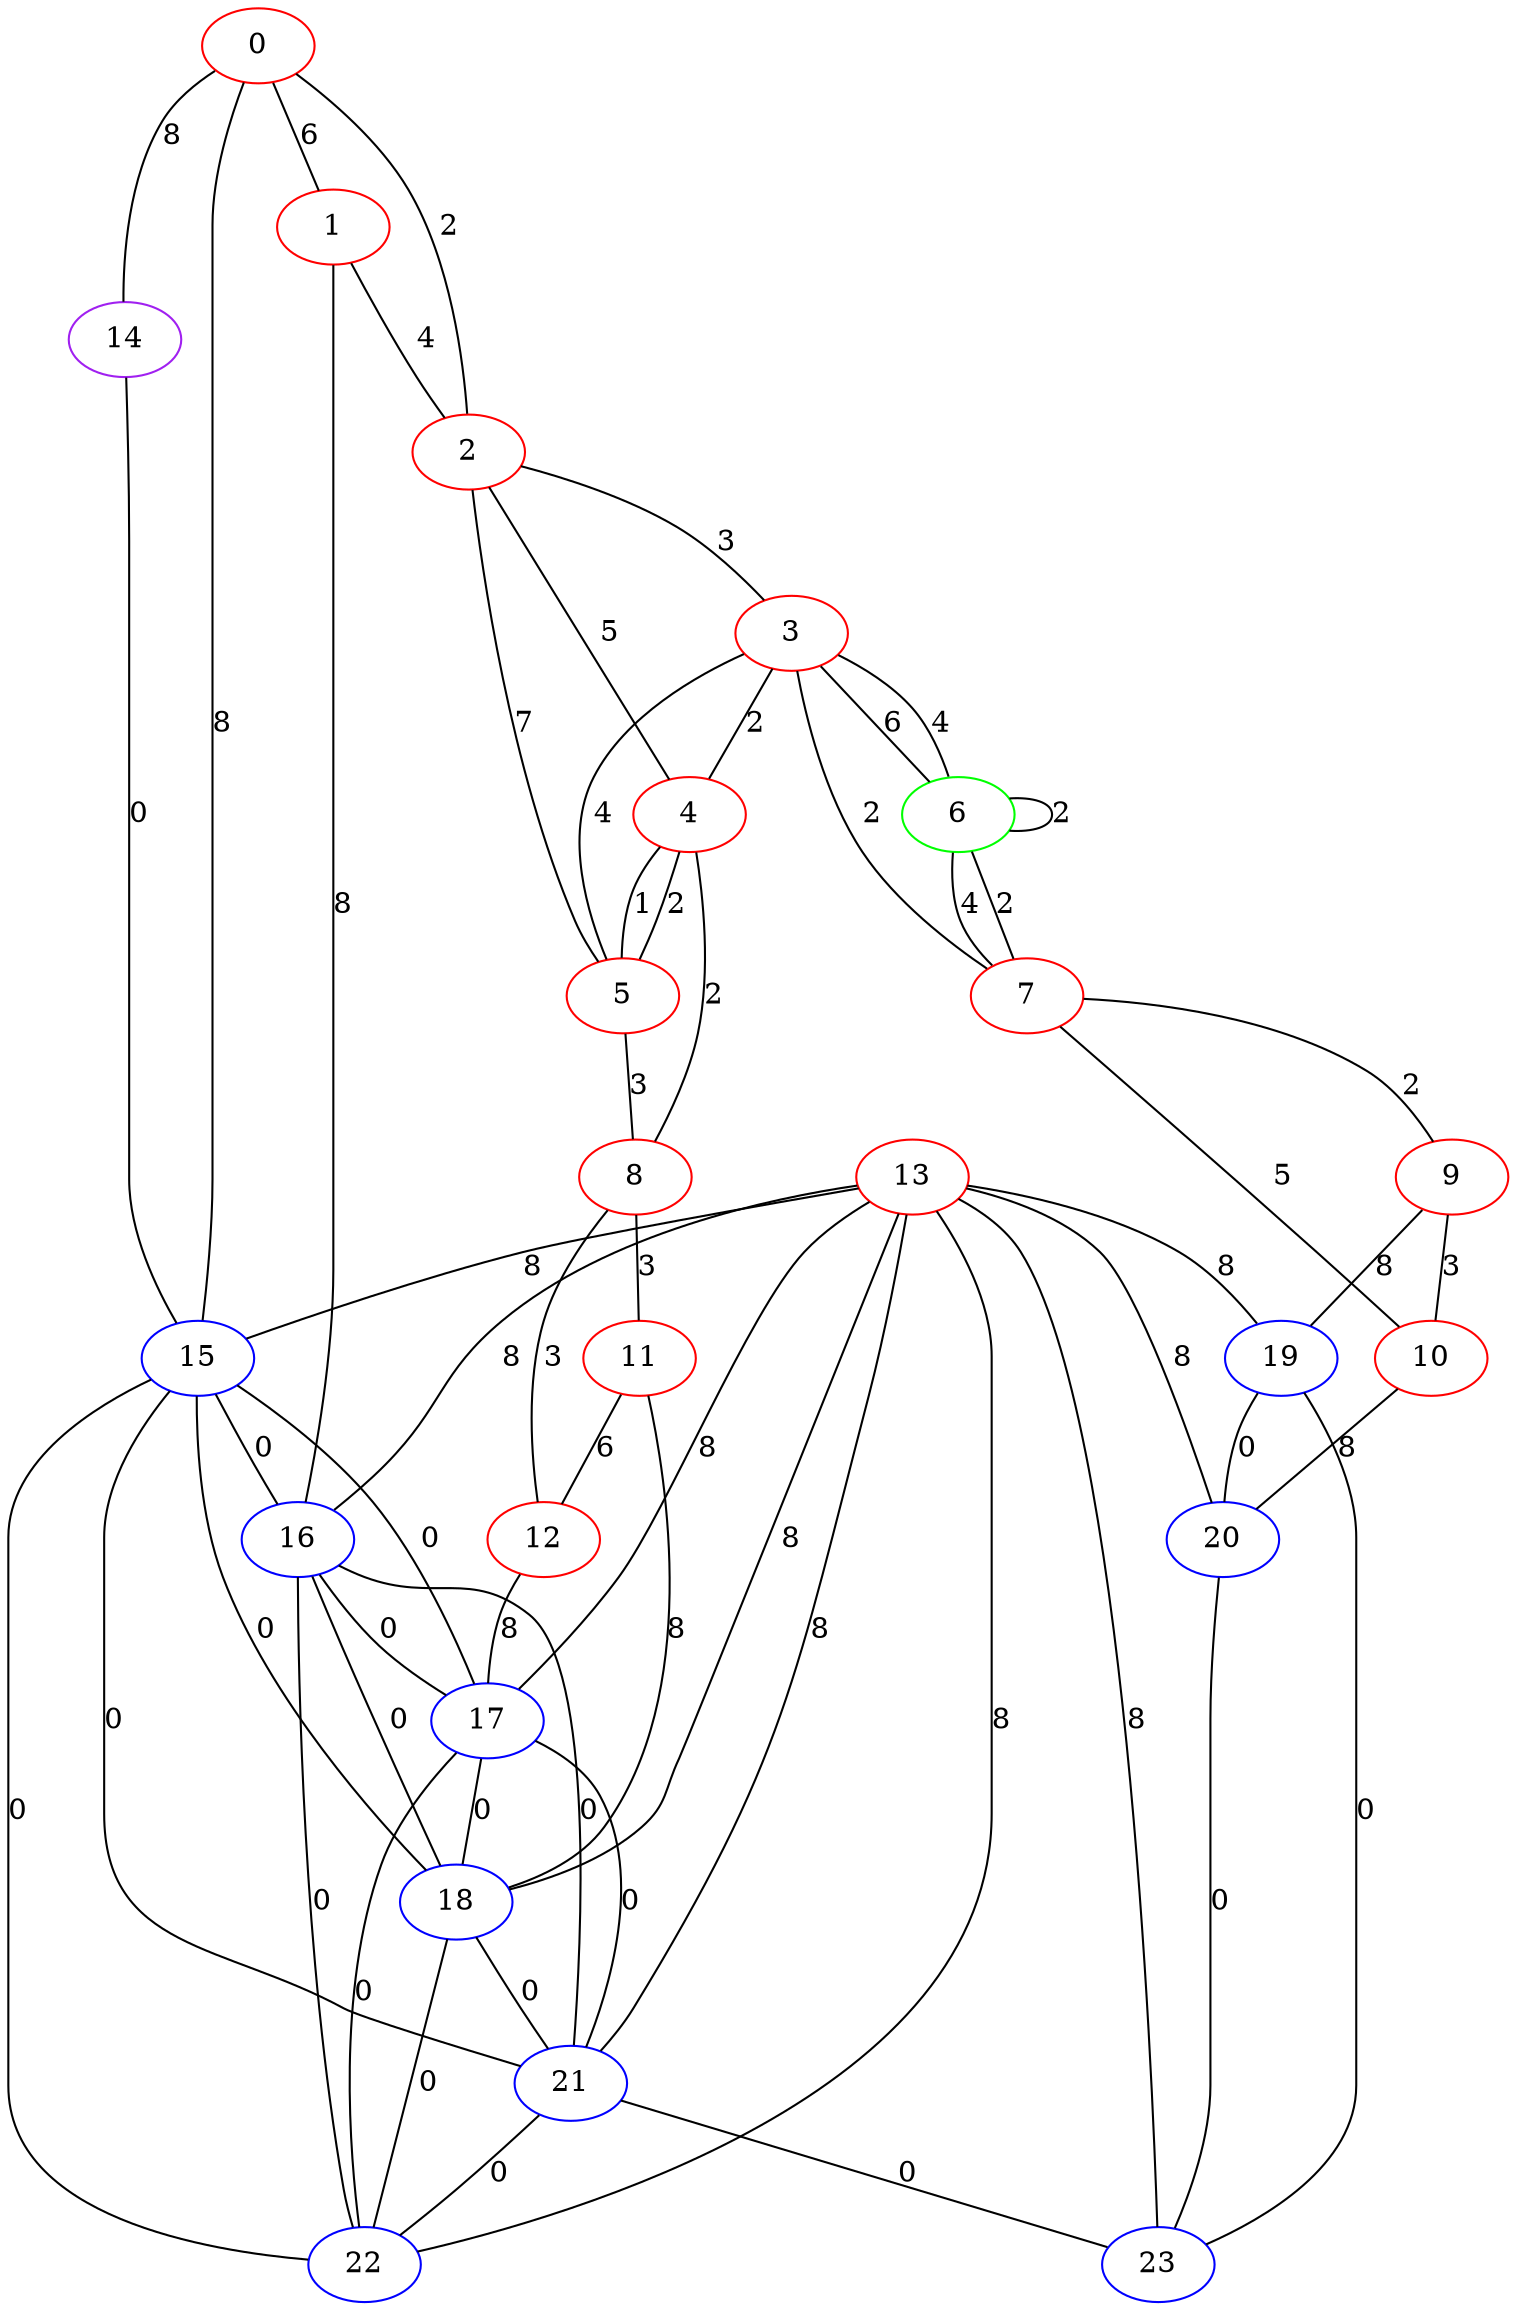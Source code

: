 graph "" {
0 [color=red, weight=1];
1 [color=red, weight=1];
2 [color=red, weight=1];
3 [color=red, weight=1];
4 [color=red, weight=1];
5 [color=red, weight=1];
6 [color=green, weight=2];
7 [color=red, weight=1];
8 [color=red, weight=1];
9 [color=red, weight=1];
10 [color=red, weight=1];
11 [color=red, weight=1];
12 [color=red, weight=1];
13 [color=red, weight=1];
14 [color=purple, weight=4];
15 [color=blue, weight=3];
16 [color=blue, weight=3];
17 [color=blue, weight=3];
18 [color=blue, weight=3];
19 [color=blue, weight=3];
20 [color=blue, weight=3];
21 [color=blue, weight=3];
22 [color=blue, weight=3];
23 [color=blue, weight=3];
0 -- 1  [key=0, label=6];
0 -- 2  [key=0, label=2];
0 -- 14  [key=0, label=8];
0 -- 15  [key=0, label=8];
1 -- 16  [key=0, label=8];
1 -- 2  [key=0, label=4];
2 -- 3  [key=0, label=3];
2 -- 4  [key=0, label=5];
2 -- 5  [key=0, label=7];
3 -- 4  [key=0, label=2];
3 -- 5  [key=0, label=4];
3 -- 6  [key=0, label=6];
3 -- 6  [key=1, label=4];
3 -- 7  [key=0, label=2];
4 -- 8  [key=0, label=2];
4 -- 5  [key=0, label=2];
4 -- 5  [key=1, label=1];
5 -- 8  [key=0, label=3];
6 -- 6  [key=0, label=2];
6 -- 7  [key=0, label=4];
6 -- 7  [key=1, label=2];
7 -- 9  [key=0, label=2];
7 -- 10  [key=0, label=5];
8 -- 12  [key=0, label=3];
8 -- 11  [key=0, label=3];
9 -- 10  [key=0, label=3];
9 -- 19  [key=0, label=8];
10 -- 20  [key=0, label=8];
11 -- 18  [key=0, label=8];
11 -- 12  [key=0, label=6];
12 -- 17  [key=0, label=8];
13 -- 15  [key=0, label=8];
13 -- 16  [key=0, label=8];
13 -- 17  [key=0, label=8];
13 -- 18  [key=0, label=8];
13 -- 19  [key=0, label=8];
13 -- 20  [key=0, label=8];
13 -- 21  [key=0, label=8];
13 -- 22  [key=0, label=8];
13 -- 23  [key=0, label=8];
14 -- 15  [key=0, label=0];
15 -- 16  [key=0, label=0];
15 -- 17  [key=0, label=0];
15 -- 18  [key=0, label=0];
15 -- 21  [key=0, label=0];
15 -- 22  [key=0, label=0];
16 -- 17  [key=0, label=0];
16 -- 18  [key=0, label=0];
16 -- 21  [key=0, label=0];
16 -- 22  [key=0, label=0];
17 -- 18  [key=0, label=0];
17 -- 21  [key=0, label=0];
17 -- 22  [key=0, label=0];
18 -- 21  [key=0, label=0];
18 -- 22  [key=0, label=0];
19 -- 20  [key=0, label=0];
19 -- 23  [key=0, label=0];
20 -- 23  [key=0, label=0];
21 -- 22  [key=0, label=0];
21 -- 23  [key=0, label=0];
}
